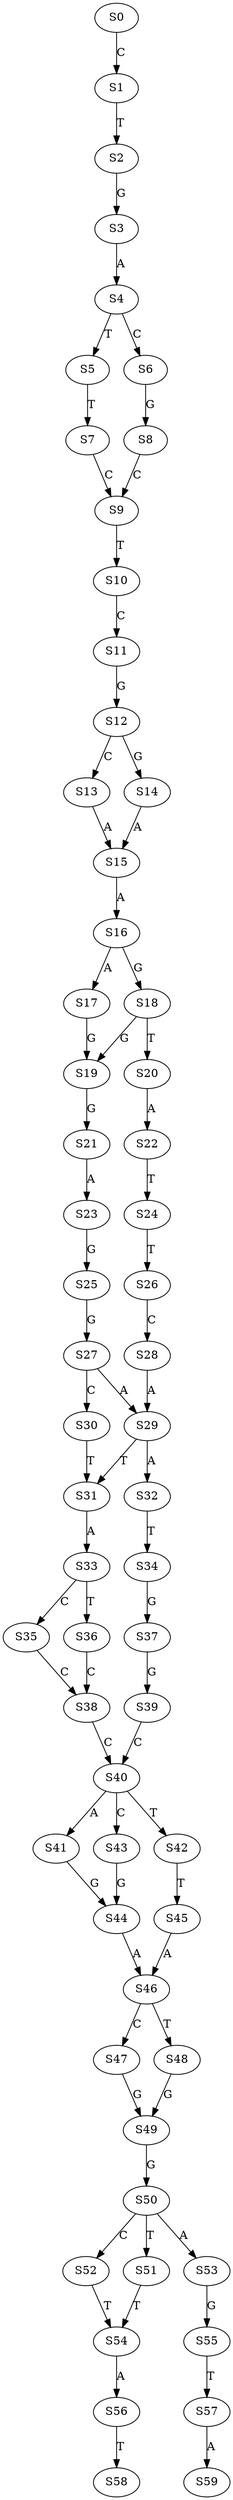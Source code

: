 strict digraph  {
	S0 -> S1 [ label = C ];
	S1 -> S2 [ label = T ];
	S2 -> S3 [ label = G ];
	S3 -> S4 [ label = A ];
	S4 -> S5 [ label = T ];
	S4 -> S6 [ label = C ];
	S5 -> S7 [ label = T ];
	S6 -> S8 [ label = G ];
	S7 -> S9 [ label = C ];
	S8 -> S9 [ label = C ];
	S9 -> S10 [ label = T ];
	S10 -> S11 [ label = C ];
	S11 -> S12 [ label = G ];
	S12 -> S13 [ label = C ];
	S12 -> S14 [ label = G ];
	S13 -> S15 [ label = A ];
	S14 -> S15 [ label = A ];
	S15 -> S16 [ label = A ];
	S16 -> S17 [ label = A ];
	S16 -> S18 [ label = G ];
	S17 -> S19 [ label = G ];
	S18 -> S19 [ label = G ];
	S18 -> S20 [ label = T ];
	S19 -> S21 [ label = G ];
	S20 -> S22 [ label = A ];
	S21 -> S23 [ label = A ];
	S22 -> S24 [ label = T ];
	S23 -> S25 [ label = G ];
	S24 -> S26 [ label = T ];
	S25 -> S27 [ label = G ];
	S26 -> S28 [ label = C ];
	S27 -> S29 [ label = A ];
	S27 -> S30 [ label = C ];
	S28 -> S29 [ label = A ];
	S29 -> S31 [ label = T ];
	S29 -> S32 [ label = A ];
	S30 -> S31 [ label = T ];
	S31 -> S33 [ label = A ];
	S32 -> S34 [ label = T ];
	S33 -> S35 [ label = C ];
	S33 -> S36 [ label = T ];
	S34 -> S37 [ label = G ];
	S35 -> S38 [ label = C ];
	S36 -> S38 [ label = C ];
	S37 -> S39 [ label = G ];
	S38 -> S40 [ label = C ];
	S39 -> S40 [ label = C ];
	S40 -> S41 [ label = A ];
	S40 -> S42 [ label = T ];
	S40 -> S43 [ label = C ];
	S41 -> S44 [ label = G ];
	S42 -> S45 [ label = T ];
	S43 -> S44 [ label = G ];
	S44 -> S46 [ label = A ];
	S45 -> S46 [ label = A ];
	S46 -> S47 [ label = C ];
	S46 -> S48 [ label = T ];
	S47 -> S49 [ label = G ];
	S48 -> S49 [ label = G ];
	S49 -> S50 [ label = G ];
	S50 -> S51 [ label = T ];
	S50 -> S52 [ label = C ];
	S50 -> S53 [ label = A ];
	S51 -> S54 [ label = T ];
	S52 -> S54 [ label = T ];
	S53 -> S55 [ label = G ];
	S54 -> S56 [ label = A ];
	S55 -> S57 [ label = T ];
	S56 -> S58 [ label = T ];
	S57 -> S59 [ label = A ];
}
